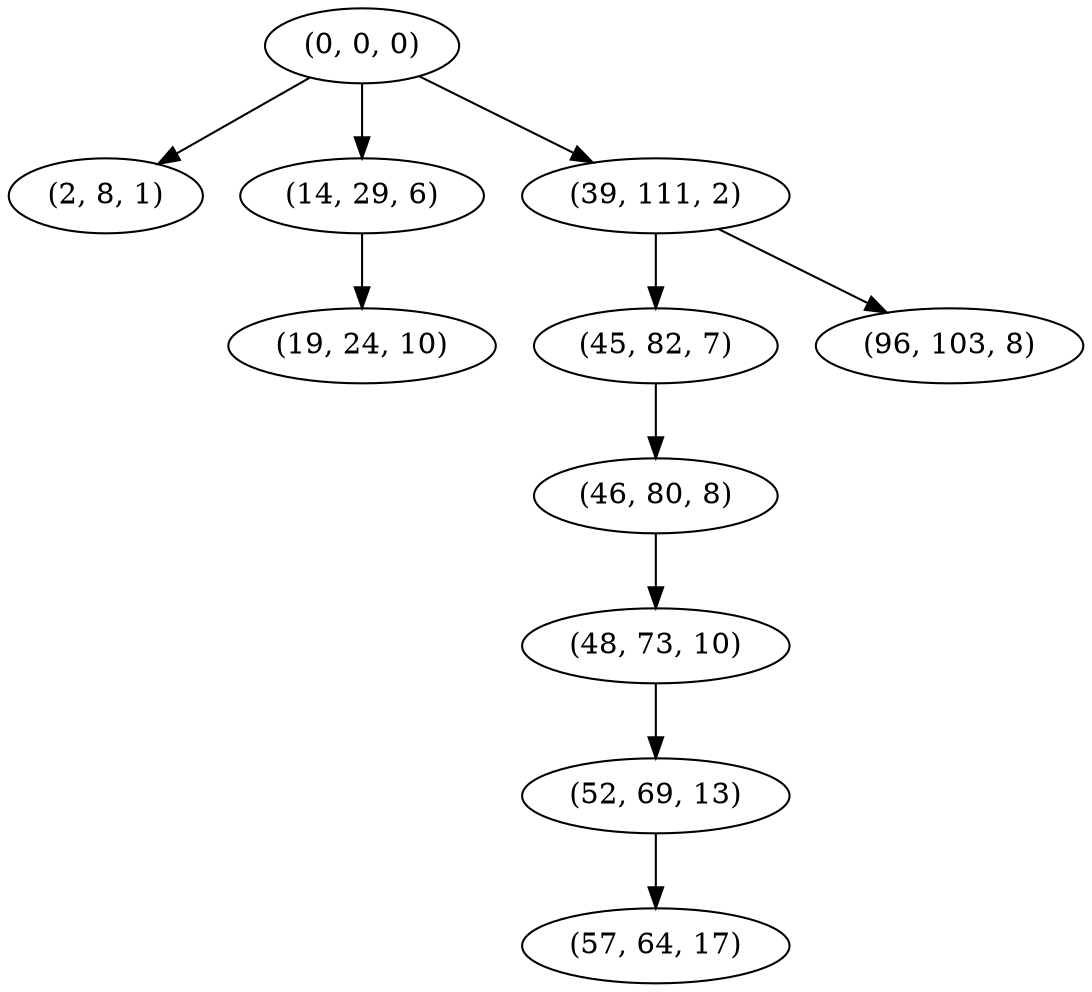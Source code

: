 digraph tree {
    "(0, 0, 0)";
    "(2, 8, 1)";
    "(14, 29, 6)";
    "(19, 24, 10)";
    "(39, 111, 2)";
    "(45, 82, 7)";
    "(46, 80, 8)";
    "(48, 73, 10)";
    "(52, 69, 13)";
    "(57, 64, 17)";
    "(96, 103, 8)";
    "(0, 0, 0)" -> "(2, 8, 1)";
    "(0, 0, 0)" -> "(14, 29, 6)";
    "(0, 0, 0)" -> "(39, 111, 2)";
    "(14, 29, 6)" -> "(19, 24, 10)";
    "(39, 111, 2)" -> "(45, 82, 7)";
    "(39, 111, 2)" -> "(96, 103, 8)";
    "(45, 82, 7)" -> "(46, 80, 8)";
    "(46, 80, 8)" -> "(48, 73, 10)";
    "(48, 73, 10)" -> "(52, 69, 13)";
    "(52, 69, 13)" -> "(57, 64, 17)";
}
